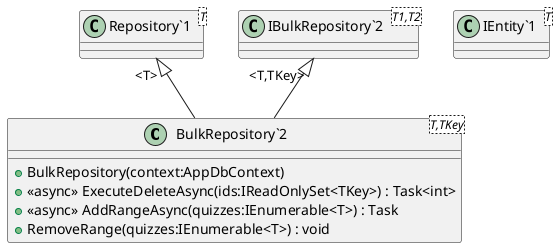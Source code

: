 @startuml
class "BulkRepository`2"<T,TKey> {
    + BulkRepository(context:AppDbContext)
    + <<async>> ExecuteDeleteAsync(ids:IReadOnlySet<TKey>) : Task<int>
    + <<async>> AddRangeAsync(quizzes:IEnumerable<T>) : Task
    + RemoveRange(quizzes:IEnumerable<T>) : void
}
class "Repository`1"<T> {
}
class "IBulkRepository`2"<T1,T2> {
}
class "IEntity`1"<T> {
}
"Repository`1" "<T>" <|-- "BulkRepository`2"
"IBulkRepository`2" "<T,TKey>" <|-- "BulkRepository`2"
@enduml
